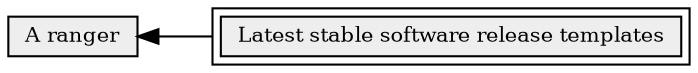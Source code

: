 digraph a {
size="8,20";
rankdir=LR;
node [height=0 style="filled", shape="box", font="Helvetica-Bold", fontsize="10", color="#00000"];
"A_ranger" -> "Latest_stable_software_release_templates" [dir=back];
"A_ranger" [URL="http://smw.learning-socle.org/index.php/Cat%C3%A9gorie:A_ranger",peripheries=1,label="A ranger",fillcolor="#EEEEEE"];
"Latest_stable_software_release_templates" [URL="http://smw.learning-socle.org/index.php/Cat%C3%A9gorie:Latest_stable_software_release_templates",peripheries=2,label="Latest stable software release templates",fillcolor="#EEEEEE"];
}
